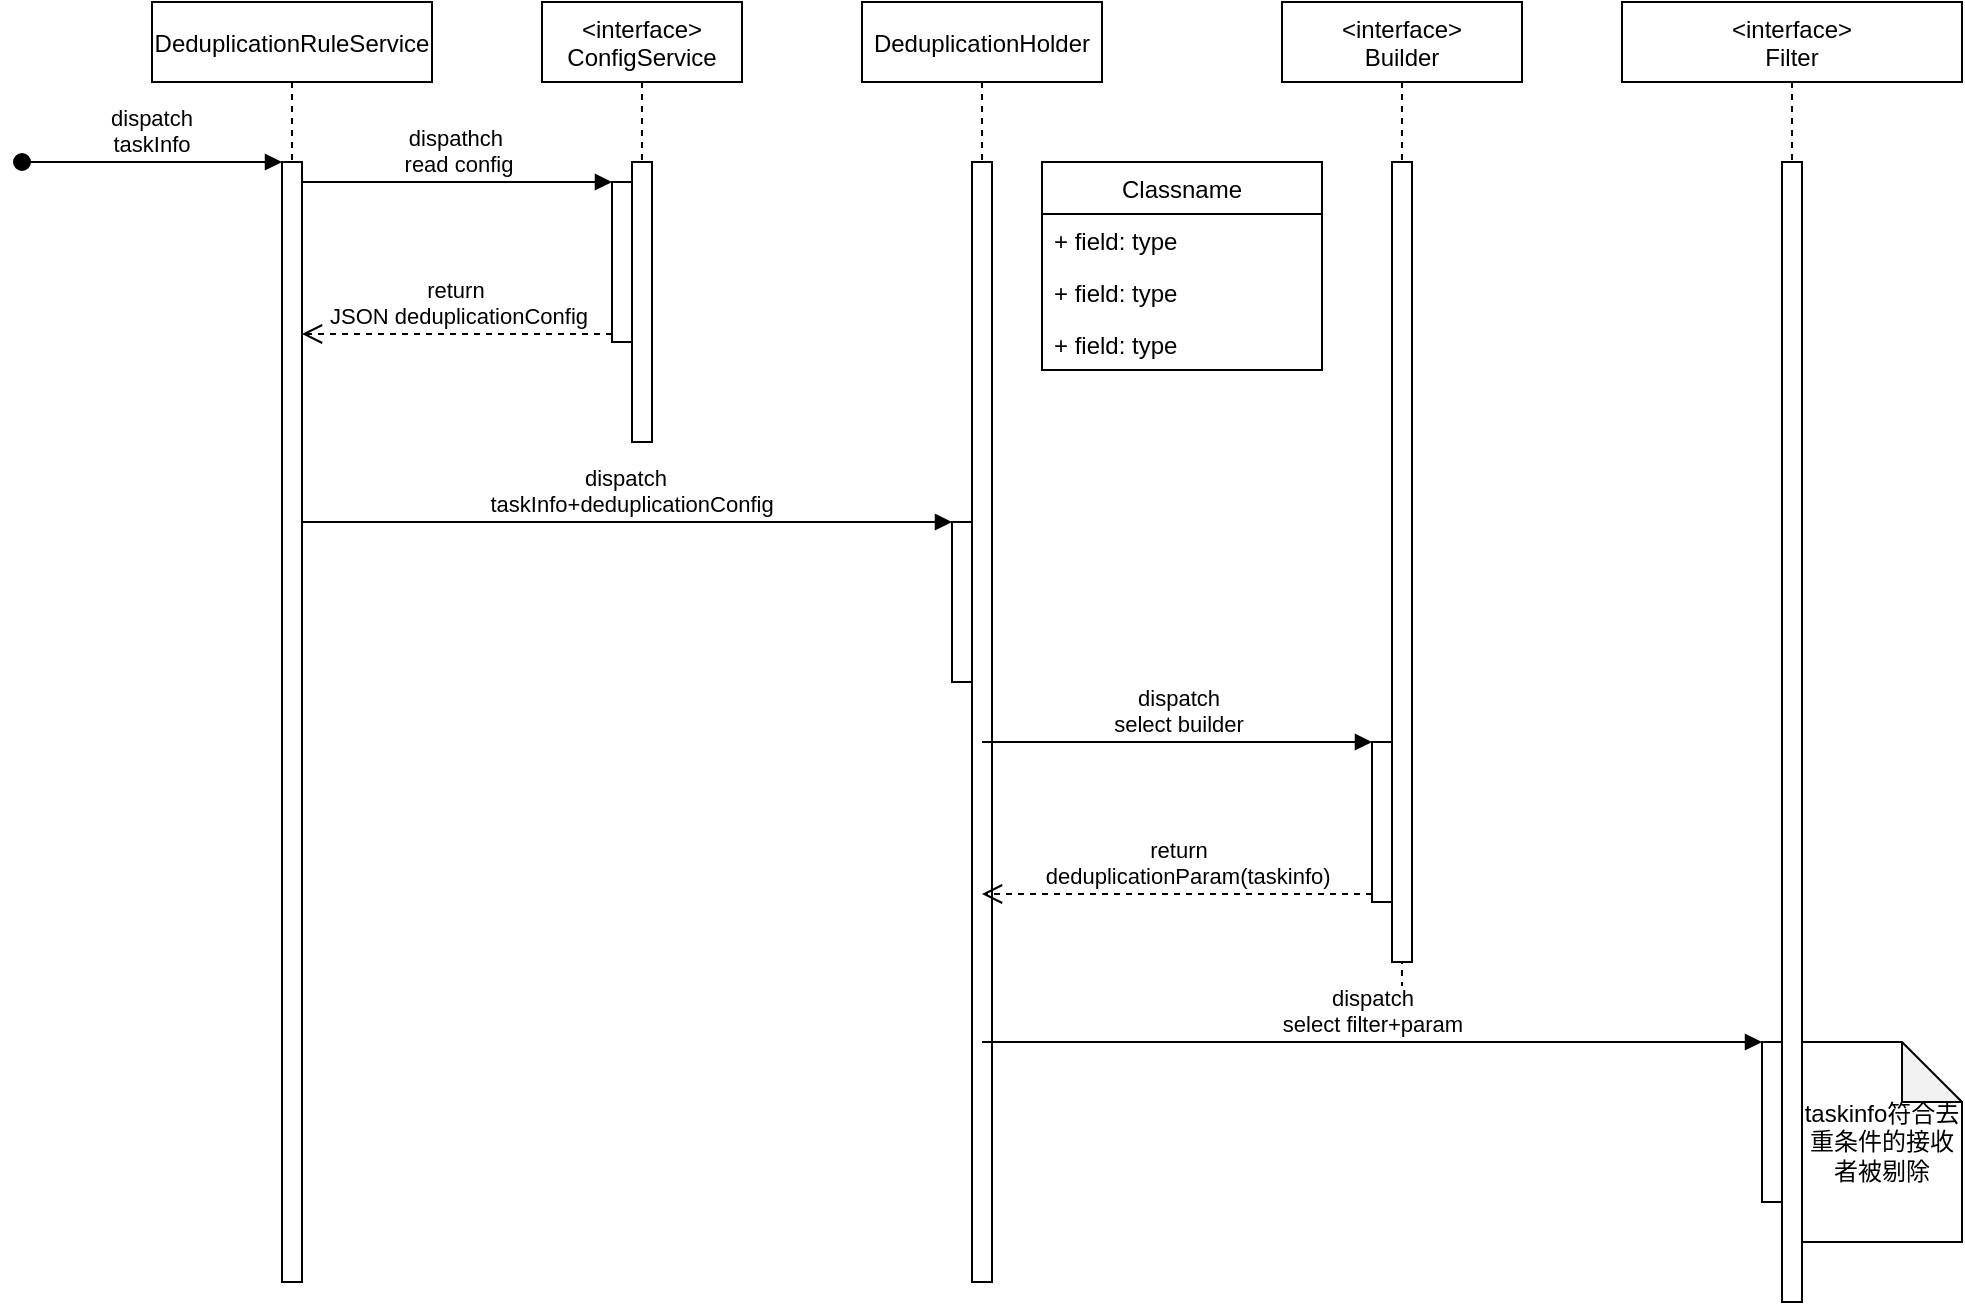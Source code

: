 <mxfile version="20.8.16" type="github">
  <diagram id="kgpKYQtTHZ0yAKxKKP6v" name="Page-1">
    <mxGraphModel dx="2071" dy="636" grid="1" gridSize="10" guides="1" tooltips="1" connect="1" arrows="1" fold="1" page="1" pageScale="1" pageWidth="850" pageHeight="1100" math="0" shadow="0">
      <root>
        <mxCell id="0" />
        <mxCell id="1" parent="0" />
        <mxCell id="3nuBFxr9cyL0pnOWT2aG-1" value="DeduplicationRuleService" style="shape=umlLifeline;perimeter=lifelinePerimeter;container=1;collapsible=0;recursiveResize=0;rounded=0;shadow=0;strokeWidth=1;" parent="1" vertex="1">
          <mxGeometry x="-145" y="150" width="140" height="640" as="geometry" />
        </mxCell>
        <mxCell id="3nuBFxr9cyL0pnOWT2aG-2" value="" style="points=[];perimeter=orthogonalPerimeter;rounded=0;shadow=0;strokeWidth=1;" parent="3nuBFxr9cyL0pnOWT2aG-1" vertex="1">
          <mxGeometry x="65" y="80" width="10" height="560" as="geometry" />
        </mxCell>
        <mxCell id="3nuBFxr9cyL0pnOWT2aG-3" value="dispatch&#xa;taskInfo" style="verticalAlign=bottom;startArrow=oval;endArrow=block;startSize=8;shadow=0;strokeWidth=1;" parent="3nuBFxr9cyL0pnOWT2aG-1" target="3nuBFxr9cyL0pnOWT2aG-2" edge="1">
          <mxGeometry relative="1" as="geometry">
            <mxPoint x="-65" y="80" as="sourcePoint" />
          </mxGeometry>
        </mxCell>
        <mxCell id="3nuBFxr9cyL0pnOWT2aG-5" value="&lt;interface&gt;&#xa;ConfigService" style="shape=umlLifeline;perimeter=lifelinePerimeter;container=0;collapsible=0;recursiveResize=0;rounded=0;shadow=0;strokeWidth=1;" parent="1" vertex="1">
          <mxGeometry x="50" y="150" width="100" height="220" as="geometry" />
        </mxCell>
        <mxCell id="_ZbJbGc3mUIkQsVLGUxy-3" value="DeduplicationHolder" style="shape=umlLifeline;perimeter=lifelinePerimeter;container=1;collapsible=0;recursiveResize=0;rounded=0;shadow=0;strokeWidth=1;" vertex="1" parent="1">
          <mxGeometry x="210" y="150" width="120" height="640" as="geometry" />
        </mxCell>
        <mxCell id="_ZbJbGc3mUIkQsVLGUxy-4" value="" style="points=[];perimeter=orthogonalPerimeter;rounded=0;shadow=0;strokeWidth=1;" vertex="1" parent="_ZbJbGc3mUIkQsVLGUxy-3">
          <mxGeometry x="55" y="80" width="10" height="560" as="geometry" />
        </mxCell>
        <mxCell id="_ZbJbGc3mUIkQsVLGUxy-31" value="" style="html=1;points=[];perimeter=orthogonalPerimeter;" vertex="1" parent="_ZbJbGc3mUIkQsVLGUxy-3">
          <mxGeometry x="45" y="260" width="10" height="80" as="geometry" />
        </mxCell>
        <mxCell id="_ZbJbGc3mUIkQsVLGUxy-12" value="&lt;interface&gt;&#xa;Builder" style="shape=umlLifeline;perimeter=lifelinePerimeter;container=1;collapsible=0;recursiveResize=0;rounded=0;shadow=0;strokeWidth=1;" vertex="1" parent="1">
          <mxGeometry x="420" y="150" width="120" height="520" as="geometry" />
        </mxCell>
        <mxCell id="_ZbJbGc3mUIkQsVLGUxy-13" value="" style="points=[];perimeter=orthogonalPerimeter;rounded=0;shadow=0;strokeWidth=1;" vertex="1" parent="_ZbJbGc3mUIkQsVLGUxy-12">
          <mxGeometry x="55" y="80" width="10" height="400" as="geometry" />
        </mxCell>
        <mxCell id="_ZbJbGc3mUIkQsVLGUxy-15" value="" style="html=1;points=[];perimeter=orthogonalPerimeter;" vertex="1" parent="_ZbJbGc3mUIkQsVLGUxy-12">
          <mxGeometry x="45" y="370" width="10" height="80" as="geometry" />
        </mxCell>
        <mxCell id="_ZbJbGc3mUIkQsVLGUxy-16" value="dispatch&lt;br&gt;select builder" style="html=1;verticalAlign=bottom;endArrow=block;entryX=0;entryY=0;rounded=0;" edge="1" target="_ZbJbGc3mUIkQsVLGUxy-15" parent="1">
          <mxGeometry x="0.005" relative="1" as="geometry">
            <mxPoint x="270" y="520" as="sourcePoint" />
            <mxPoint as="offset" />
          </mxGeometry>
        </mxCell>
        <mxCell id="_ZbJbGc3mUIkQsVLGUxy-17" value="return&lt;br&gt;&amp;nbsp; &amp;nbsp;deduplicationParam(taskinfo)" style="html=1;verticalAlign=bottom;endArrow=open;dashed=1;endSize=8;exitX=0;exitY=0.95;rounded=0;" edge="1" source="_ZbJbGc3mUIkQsVLGUxy-15" parent="1">
          <mxGeometry relative="1" as="geometry">
            <mxPoint x="270" y="596" as="targetPoint" />
          </mxGeometry>
        </mxCell>
        <mxCell id="_ZbJbGc3mUIkQsVLGUxy-19" value="dispathch&amp;nbsp; &lt;br&gt;read config" style="html=1;verticalAlign=bottom;endArrow=block;entryX=0;entryY=0;rounded=0;" edge="1" target="_ZbJbGc3mUIkQsVLGUxy-18" parent="1">
          <mxGeometry relative="1" as="geometry">
            <mxPoint x="-70" y="240" as="sourcePoint" />
          </mxGeometry>
        </mxCell>
        <mxCell id="_ZbJbGc3mUIkQsVLGUxy-20" value="return&amp;nbsp; &lt;br&gt;JSON deduplicationConfig" style="html=1;verticalAlign=bottom;endArrow=open;dashed=1;endSize=8;exitX=0;exitY=0.95;rounded=0;" edge="1" source="_ZbJbGc3mUIkQsVLGUxy-18" parent="1">
          <mxGeometry relative="1" as="geometry">
            <mxPoint x="-70" y="316" as="targetPoint" />
          </mxGeometry>
        </mxCell>
        <mxCell id="_ZbJbGc3mUIkQsVLGUxy-22" value="&lt;interface&gt;&#xa;Filter" style="shape=umlLifeline;perimeter=lifelinePerimeter;container=1;collapsible=0;recursiveResize=0;rounded=0;shadow=0;strokeWidth=1;" vertex="1" parent="1">
          <mxGeometry x="590" y="150" width="170" height="650" as="geometry" />
        </mxCell>
        <mxCell id="_ZbJbGc3mUIkQsVLGUxy-23" value="" style="points=[];perimeter=orthogonalPerimeter;rounded=0;shadow=0;strokeWidth=1;" vertex="1" parent="_ZbJbGc3mUIkQsVLGUxy-22">
          <mxGeometry x="80" y="80" width="10" height="570" as="geometry" />
        </mxCell>
        <mxCell id="_ZbJbGc3mUIkQsVLGUxy-37" value="" style="html=1;points=[];perimeter=orthogonalPerimeter;" vertex="1" parent="_ZbJbGc3mUIkQsVLGUxy-22">
          <mxGeometry x="70" y="520" width="10" height="80" as="geometry" />
        </mxCell>
        <mxCell id="_ZbJbGc3mUIkQsVLGUxy-40" value="taskinfo符合去重条件的接收者被剔除" style="shape=note;whiteSpace=wrap;html=1;backgroundOutline=1;darkOpacity=0.05;" vertex="1" parent="_ZbJbGc3mUIkQsVLGUxy-22">
          <mxGeometry x="90" y="520" width="80" height="100" as="geometry" />
        </mxCell>
        <mxCell id="_ZbJbGc3mUIkQsVLGUxy-32" value="dispatch&amp;nbsp; &lt;br&gt;&amp;nbsp;taskInfo+deduplicationConfig" style="html=1;verticalAlign=bottom;endArrow=block;entryX=0;entryY=0;rounded=0;" edge="1" target="_ZbJbGc3mUIkQsVLGUxy-31" parent="1">
          <mxGeometry x="0.003" relative="1" as="geometry">
            <mxPoint x="-70" y="410" as="sourcePoint" />
            <mxPoint as="offset" />
          </mxGeometry>
        </mxCell>
        <mxCell id="_ZbJbGc3mUIkQsVLGUxy-38" value="dispatch&lt;br&gt;select filter+param" style="html=1;verticalAlign=bottom;endArrow=block;entryX=0;entryY=0;rounded=0;" edge="1" target="_ZbJbGc3mUIkQsVLGUxy-37" parent="1">
          <mxGeometry relative="1" as="geometry">
            <mxPoint x="270" y="670" as="sourcePoint" />
          </mxGeometry>
        </mxCell>
        <mxCell id="_ZbJbGc3mUIkQsVLGUxy-41" value="Classname" style="swimlane;fontStyle=0;childLayout=stackLayout;horizontal=1;startSize=26;fillColor=none;horizontalStack=0;resizeParent=1;resizeParentMax=0;resizeLast=0;collapsible=1;marginBottom=0;" vertex="1" parent="1">
          <mxGeometry x="300" y="230" width="140" height="104" as="geometry" />
        </mxCell>
        <mxCell id="_ZbJbGc3mUIkQsVLGUxy-42" value="+ field: type" style="text;strokeColor=none;fillColor=none;align=left;verticalAlign=top;spacingLeft=4;spacingRight=4;overflow=hidden;rotatable=0;points=[[0,0.5],[1,0.5]];portConstraint=eastwest;" vertex="1" parent="_ZbJbGc3mUIkQsVLGUxy-41">
          <mxGeometry y="26" width="140" height="26" as="geometry" />
        </mxCell>
        <mxCell id="_ZbJbGc3mUIkQsVLGUxy-43" value="+ field: type" style="text;strokeColor=none;fillColor=none;align=left;verticalAlign=top;spacingLeft=4;spacingRight=4;overflow=hidden;rotatable=0;points=[[0,0.5],[1,0.5]];portConstraint=eastwest;" vertex="1" parent="_ZbJbGc3mUIkQsVLGUxy-41">
          <mxGeometry y="52" width="140" height="26" as="geometry" />
        </mxCell>
        <mxCell id="_ZbJbGc3mUIkQsVLGUxy-44" value="+ field: type" style="text;strokeColor=none;fillColor=none;align=left;verticalAlign=top;spacingLeft=4;spacingRight=4;overflow=hidden;rotatable=0;points=[[0,0.5],[1,0.5]];portConstraint=eastwest;" vertex="1" parent="_ZbJbGc3mUIkQsVLGUxy-41">
          <mxGeometry y="78" width="140" height="26" as="geometry" />
        </mxCell>
        <mxCell id="3nuBFxr9cyL0pnOWT2aG-6" value="" style="points=[];perimeter=orthogonalPerimeter;rounded=0;shadow=0;strokeWidth=1;" parent="1" vertex="1">
          <mxGeometry x="95" y="230" width="10" height="140" as="geometry" />
        </mxCell>
        <mxCell id="_ZbJbGc3mUIkQsVLGUxy-18" value="" style="html=1;points=[];perimeter=orthogonalPerimeter;" vertex="1" parent="1">
          <mxGeometry x="85" y="240" width="10" height="80" as="geometry" />
        </mxCell>
      </root>
    </mxGraphModel>
  </diagram>
</mxfile>
